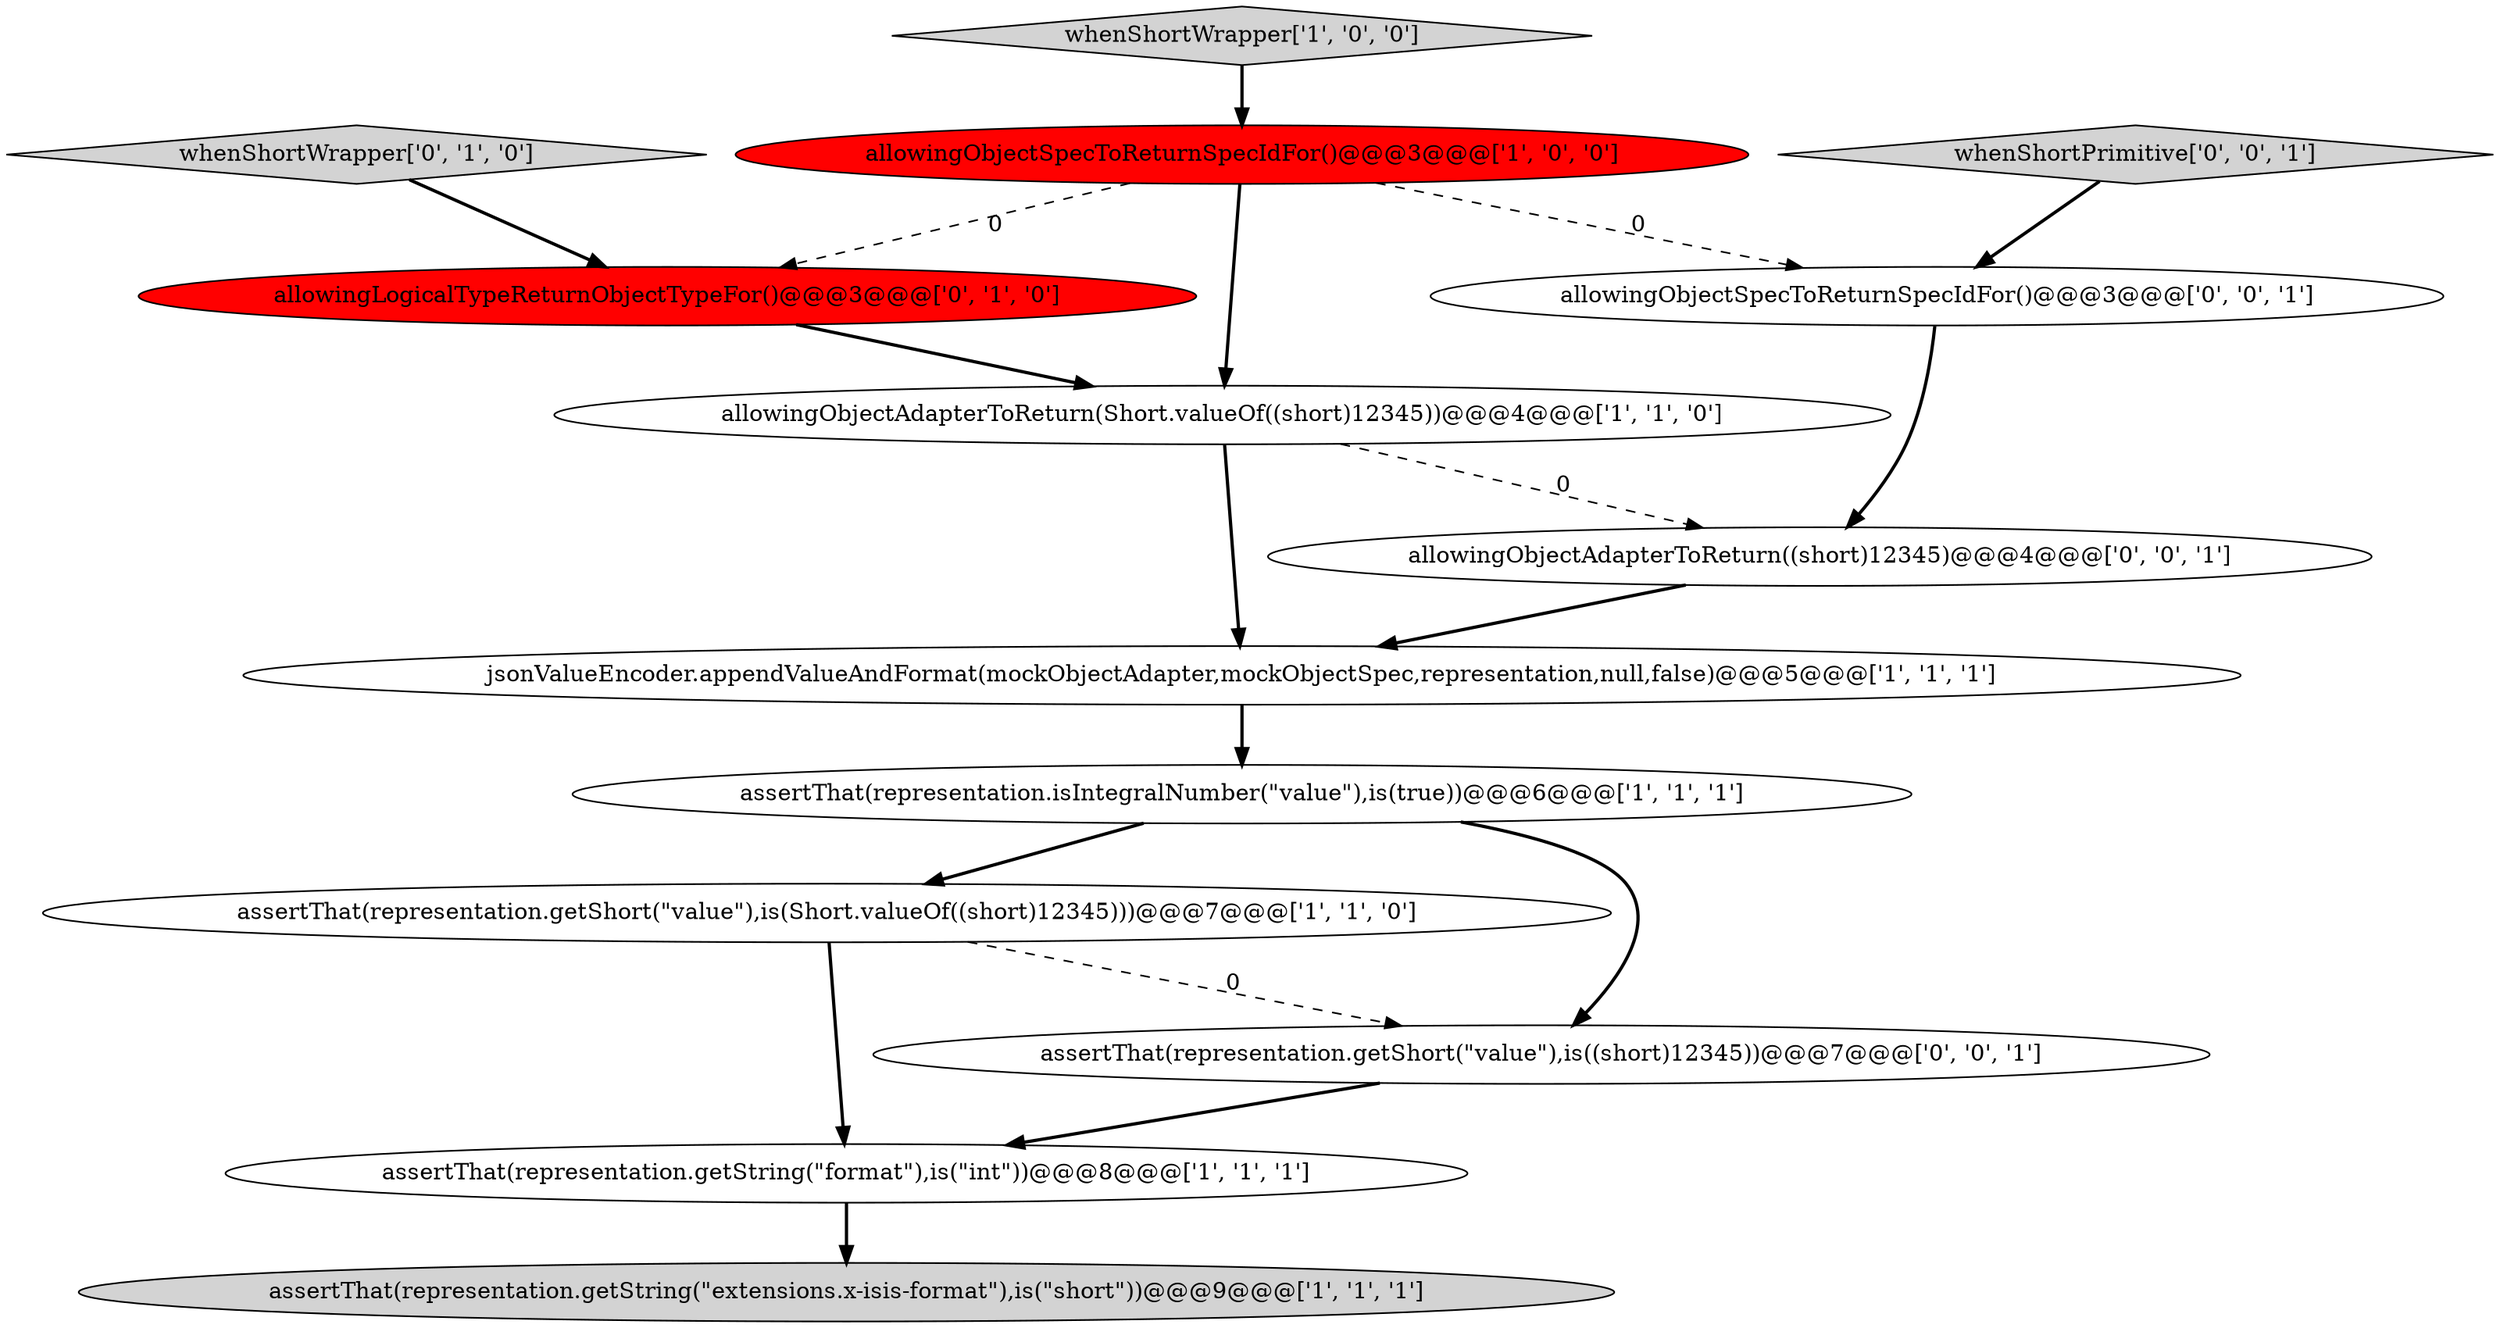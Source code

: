 digraph {
6 [style = filled, label = "assertThat(representation.getString(\"format\"),is(\"int\"))@@@8@@@['1', '1', '1']", fillcolor = white, shape = ellipse image = "AAA0AAABBB1BBB"];
12 [style = filled, label = "whenShortPrimitive['0', '0', '1']", fillcolor = lightgray, shape = diamond image = "AAA0AAABBB3BBB"];
9 [style = filled, label = "whenShortWrapper['0', '1', '0']", fillcolor = lightgray, shape = diamond image = "AAA0AAABBB2BBB"];
3 [style = filled, label = "jsonValueEncoder.appendValueAndFormat(mockObjectAdapter,mockObjectSpec,representation,null,false)@@@5@@@['1', '1', '1']", fillcolor = white, shape = ellipse image = "AAA0AAABBB1BBB"];
7 [style = filled, label = "assertThat(representation.isIntegralNumber(\"value\"),is(true))@@@6@@@['1', '1', '1']", fillcolor = white, shape = ellipse image = "AAA0AAABBB1BBB"];
1 [style = filled, label = "allowingObjectAdapterToReturn(Short.valueOf((short)12345))@@@4@@@['1', '1', '0']", fillcolor = white, shape = ellipse image = "AAA0AAABBB1BBB"];
0 [style = filled, label = "allowingObjectSpecToReturnSpecIdFor()@@@3@@@['1', '0', '0']", fillcolor = red, shape = ellipse image = "AAA1AAABBB1BBB"];
4 [style = filled, label = "assertThat(representation.getShort(\"value\"),is(Short.valueOf((short)12345)))@@@7@@@['1', '1', '0']", fillcolor = white, shape = ellipse image = "AAA0AAABBB1BBB"];
2 [style = filled, label = "whenShortWrapper['1', '0', '0']", fillcolor = lightgray, shape = diamond image = "AAA0AAABBB1BBB"];
8 [style = filled, label = "allowingLogicalTypeReturnObjectTypeFor()@@@3@@@['0', '1', '0']", fillcolor = red, shape = ellipse image = "AAA1AAABBB2BBB"];
10 [style = filled, label = "allowingObjectSpecToReturnSpecIdFor()@@@3@@@['0', '0', '1']", fillcolor = white, shape = ellipse image = "AAA0AAABBB3BBB"];
5 [style = filled, label = "assertThat(representation.getString(\"extensions.x-isis-format\"),is(\"short\"))@@@9@@@['1', '1', '1']", fillcolor = lightgray, shape = ellipse image = "AAA0AAABBB1BBB"];
13 [style = filled, label = "allowingObjectAdapterToReturn((short)12345)@@@4@@@['0', '0', '1']", fillcolor = white, shape = ellipse image = "AAA0AAABBB3BBB"];
11 [style = filled, label = "assertThat(representation.getShort(\"value\"),is((short)12345))@@@7@@@['0', '0', '1']", fillcolor = white, shape = ellipse image = "AAA0AAABBB3BBB"];
1->3 [style = bold, label=""];
8->1 [style = bold, label=""];
0->8 [style = dashed, label="0"];
6->5 [style = bold, label=""];
2->0 [style = bold, label=""];
7->11 [style = bold, label=""];
12->10 [style = bold, label=""];
7->4 [style = bold, label=""];
4->11 [style = dashed, label="0"];
13->3 [style = bold, label=""];
10->13 [style = bold, label=""];
3->7 [style = bold, label=""];
9->8 [style = bold, label=""];
4->6 [style = bold, label=""];
0->1 [style = bold, label=""];
0->10 [style = dashed, label="0"];
11->6 [style = bold, label=""];
1->13 [style = dashed, label="0"];
}
